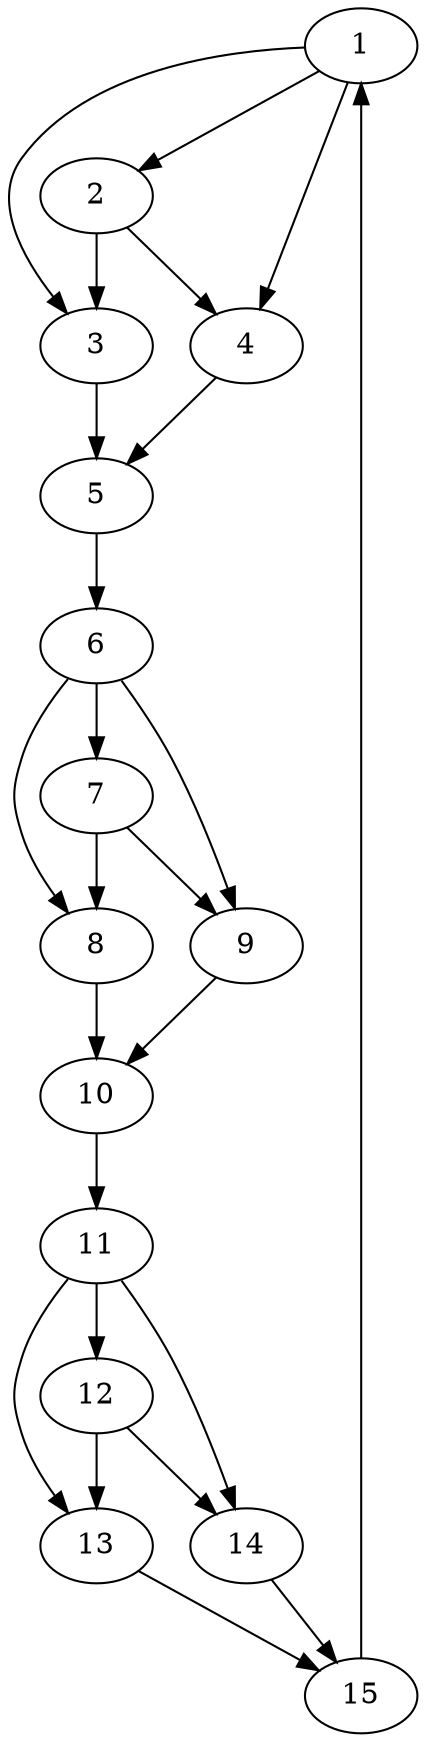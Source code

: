 digraph Saarland {
    1;
    2;
    3;
    4;
    5;
    6;
    7;
    8;
    9;
    10;
    11;
    12;
    13;
    14;
    15;
    10 -> 11 [village=Saarland; name=Countryroad; heightLimit=10; weight = 39; primaryType=countyRoad; secondaryType=none;];
    5 -> 6 [village=Saarland; name=Motorway; heightLimit=10; weight = 16; primaryType=countyRoad; secondaryType=none;];
    15 -> 1 [village=Saarland; name=Fastlane; heightLimit=10; weight = 29; primaryType=countyRoad; secondaryType=none;];

    1 -> 2 [village=Saarbruecken; name=Alleestrasse; heightLimit=3; weight = 3; primaryType=sideStreet; secondaryType=none;];
    1 -> 3 [village=Saarbruecken; name=Flughafenstrasse; heightLimit=2; weight = 1; primaryType=sideStreet; secondaryType=tunnel;];
    2 -> 3 [village=Saarbruecken; name=Eisenbahnstrasse; heightLimit=8; weight = 11; primaryType=sideStreet; secondaryType=none;];
    2 -> 4 [village=Saarbruecken; name=Bergstrasse; heightLimit=9; weight = 3; primaryType=mainStreet; secondaryType=none;];
    1 -> 4 [village=Saarbruecken; name=GoldeneBremm; heightLimit=8; weight = 7; primaryType=sideStreet; secondaryType=oneWayStreet;];
    4 -> 5 [village=Saarbruecken; name=Bahnhofstrasse; heightLimit=4; weight = 2; primaryType=mainStreet; secondaryType=oneWayStreet;];
    3 -> 5 [village=Saarbruecken; name=Beethovenstrasse; heightLimit=12; weight = 9; primaryType=sideStreet; secondaryType=none;];

    6 -> 7 [village=Homburg; name=Bergstrasse; heightLimit=10; weight = 3; primaryType=sideStreet; secondaryType=none;];
    6 -> 8 [village=Homburg; name=Finkenweg; heightLimit=2; weight = 1; primaryType=sideStreet; secondaryType=tunnel;];
    7 -> 8 [village=Homburg; name=Sonnenstrasse; heightLimit=8; weight = 6; primaryType=sideStreet; secondaryType=none;];
    7 -> 9 [village=Homburg; name=Hauptstrasse; heightLimit=9; weight = 3; primaryType=mainStreet; secondaryType=none;];
    6 -> 9 [village=Homburg; name=Jakobsstrasse; heightLimit=8; weight = 7; primaryType=sideStreet; secondaryType=oneWayStreet;];
    9 -> 10 [village=Homburg; name=Kieselpfad; heightLimit=4; weight = 2; primaryType=mainStreet; secondaryType=oneWayStreet;];
    8 -> 10 [village=Homburg; name=Grafstrasse; heightLimit=12; weight = 9; primaryType=sideStreet; secondaryType=none;];

    11 -> 12 [village=Saarlouis; name=Lerchenweg; heightLimit=10; weight = 3; primaryType=sideStreet; secondaryType=none;];
    11 -> 13 [village=Saarlouis; name=Marktweg; heightLimit=2; weight = 1; primaryType=sideStreet; secondaryType=tunnel;];
    12 -> 13 [village=Saarlouis; name=Nelkenstrasse; heightLimit=8; weight = 6; primaryType=sideStreet; secondaryType=none;];
    12 -> 14 [village=Saarlouis; name=Querstrasse; heightLimit=9; weight = 3; primaryType=mainStreet; secondaryType=none;];
    11 -> 14 [village=Saarlouis; name=Bergstrasse; heightLimit=8; weight = 7; primaryType=sideStreet; secondaryType=oneWayStreet;];
    14 -> 15 [village=Saarlouis; name=Hauptstrasse; heightLimit=4; weight = 2; primaryType=mainStreet; secondaryType=oneWayStreet;];
    13 -> 15 [village=Saarlouis; name=Parkweg; heightLimit=12; weight = 9; primaryType=sideStreet; secondaryType=none;];
}